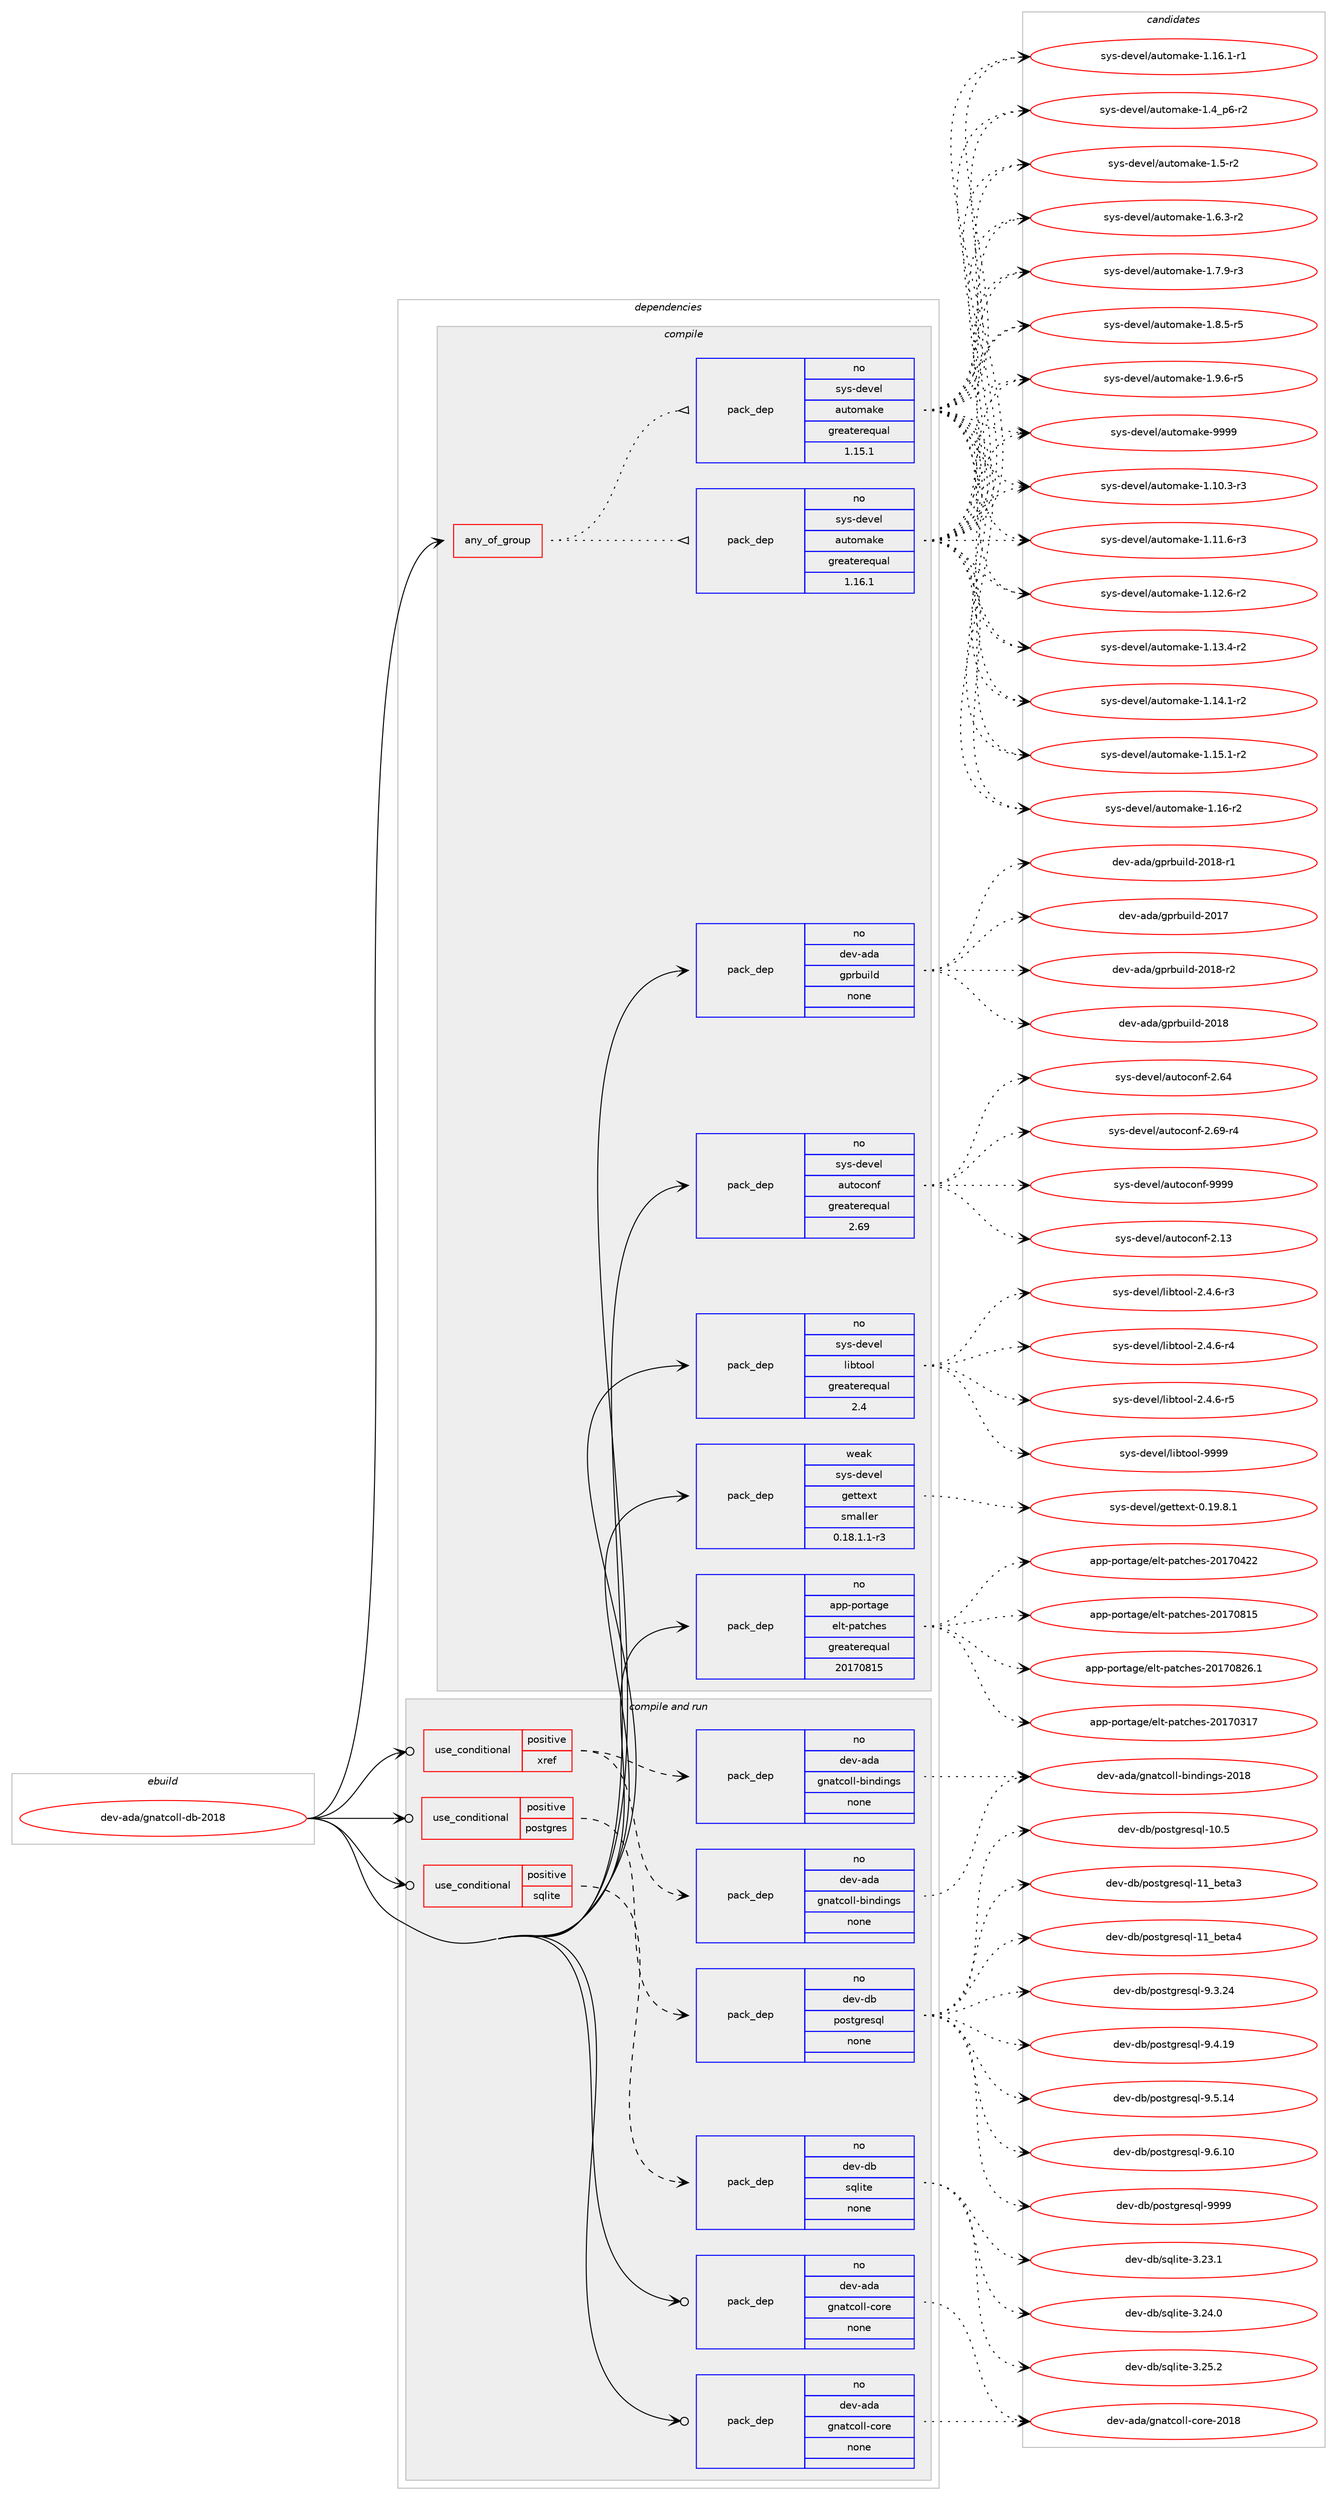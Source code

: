 digraph prolog {

# *************
# Graph options
# *************

newrank=true;
concentrate=true;
compound=true;
graph [rankdir=LR,fontname=Helvetica,fontsize=10,ranksep=1.5];#, ranksep=2.5, nodesep=0.2];
edge  [arrowhead=vee];
node  [fontname=Helvetica,fontsize=10];

# **********
# The ebuild
# **********

subgraph cluster_leftcol {
color=gray;
rank=same;
label=<<i>ebuild</i>>;
id [label="dev-ada/gnatcoll-db-2018", color=red, width=4, href="../dev-ada/gnatcoll-db-2018.svg"];
}

# ****************
# The dependencies
# ****************

subgraph cluster_midcol {
color=gray;
label=<<i>dependencies</i>>;
subgraph cluster_compile {
fillcolor="#eeeeee";
style=filled;
label=<<i>compile</i>>;
subgraph any98 {
dependency4458 [label=<<TABLE BORDER="0" CELLBORDER="1" CELLSPACING="0" CELLPADDING="4"><TR><TD CELLPADDING="10">any_of_group</TD></TR></TABLE>>, shape=none, color=red];subgraph pack3343 {
dependency4459 [label=<<TABLE BORDER="0" CELLBORDER="1" CELLSPACING="0" CELLPADDING="4" WIDTH="220"><TR><TD ROWSPAN="6" CELLPADDING="30">pack_dep</TD></TR><TR><TD WIDTH="110">no</TD></TR><TR><TD>sys-devel</TD></TR><TR><TD>automake</TD></TR><TR><TD>greaterequal</TD></TR><TR><TD>1.16.1</TD></TR></TABLE>>, shape=none, color=blue];
}
dependency4458:e -> dependency4459:w [weight=20,style="dotted",arrowhead="oinv"];
subgraph pack3344 {
dependency4460 [label=<<TABLE BORDER="0" CELLBORDER="1" CELLSPACING="0" CELLPADDING="4" WIDTH="220"><TR><TD ROWSPAN="6" CELLPADDING="30">pack_dep</TD></TR><TR><TD WIDTH="110">no</TD></TR><TR><TD>sys-devel</TD></TR><TR><TD>automake</TD></TR><TR><TD>greaterequal</TD></TR><TR><TD>1.15.1</TD></TR></TABLE>>, shape=none, color=blue];
}
dependency4458:e -> dependency4460:w [weight=20,style="dotted",arrowhead="oinv"];
}
id:e -> dependency4458:w [weight=20,style="solid",arrowhead="vee"];
subgraph pack3345 {
dependency4461 [label=<<TABLE BORDER="0" CELLBORDER="1" CELLSPACING="0" CELLPADDING="4" WIDTH="220"><TR><TD ROWSPAN="6" CELLPADDING="30">pack_dep</TD></TR><TR><TD WIDTH="110">no</TD></TR><TR><TD>app-portage</TD></TR><TR><TD>elt-patches</TD></TR><TR><TD>greaterequal</TD></TR><TR><TD>20170815</TD></TR></TABLE>>, shape=none, color=blue];
}
id:e -> dependency4461:w [weight=20,style="solid",arrowhead="vee"];
subgraph pack3346 {
dependency4462 [label=<<TABLE BORDER="0" CELLBORDER="1" CELLSPACING="0" CELLPADDING="4" WIDTH="220"><TR><TD ROWSPAN="6" CELLPADDING="30">pack_dep</TD></TR><TR><TD WIDTH="110">no</TD></TR><TR><TD>dev-ada</TD></TR><TR><TD>gprbuild</TD></TR><TR><TD>none</TD></TR><TR><TD></TD></TR></TABLE>>, shape=none, color=blue];
}
id:e -> dependency4462:w [weight=20,style="solid",arrowhead="vee"];
subgraph pack3347 {
dependency4463 [label=<<TABLE BORDER="0" CELLBORDER="1" CELLSPACING="0" CELLPADDING="4" WIDTH="220"><TR><TD ROWSPAN="6" CELLPADDING="30">pack_dep</TD></TR><TR><TD WIDTH="110">no</TD></TR><TR><TD>sys-devel</TD></TR><TR><TD>autoconf</TD></TR><TR><TD>greaterequal</TD></TR><TR><TD>2.69</TD></TR></TABLE>>, shape=none, color=blue];
}
id:e -> dependency4463:w [weight=20,style="solid",arrowhead="vee"];
subgraph pack3348 {
dependency4464 [label=<<TABLE BORDER="0" CELLBORDER="1" CELLSPACING="0" CELLPADDING="4" WIDTH="220"><TR><TD ROWSPAN="6" CELLPADDING="30">pack_dep</TD></TR><TR><TD WIDTH="110">no</TD></TR><TR><TD>sys-devel</TD></TR><TR><TD>libtool</TD></TR><TR><TD>greaterequal</TD></TR><TR><TD>2.4</TD></TR></TABLE>>, shape=none, color=blue];
}
id:e -> dependency4464:w [weight=20,style="solid",arrowhead="vee"];
subgraph pack3349 {
dependency4465 [label=<<TABLE BORDER="0" CELLBORDER="1" CELLSPACING="0" CELLPADDING="4" WIDTH="220"><TR><TD ROWSPAN="6" CELLPADDING="30">pack_dep</TD></TR><TR><TD WIDTH="110">weak</TD></TR><TR><TD>sys-devel</TD></TR><TR><TD>gettext</TD></TR><TR><TD>smaller</TD></TR><TR><TD>0.18.1.1-r3</TD></TR></TABLE>>, shape=none, color=blue];
}
id:e -> dependency4465:w [weight=20,style="solid",arrowhead="vee"];
}
subgraph cluster_compileandrun {
fillcolor="#eeeeee";
style=filled;
label=<<i>compile and run</i>>;
subgraph cond1011 {
dependency4466 [label=<<TABLE BORDER="0" CELLBORDER="1" CELLSPACING="0" CELLPADDING="4"><TR><TD ROWSPAN="3" CELLPADDING="10">use_conditional</TD></TR><TR><TD>positive</TD></TR><TR><TD>postgres</TD></TR></TABLE>>, shape=none, color=red];
subgraph pack3350 {
dependency4467 [label=<<TABLE BORDER="0" CELLBORDER="1" CELLSPACING="0" CELLPADDING="4" WIDTH="220"><TR><TD ROWSPAN="6" CELLPADDING="30">pack_dep</TD></TR><TR><TD WIDTH="110">no</TD></TR><TR><TD>dev-db</TD></TR><TR><TD>postgresql</TD></TR><TR><TD>none</TD></TR><TR><TD></TD></TR></TABLE>>, shape=none, color=blue];
}
dependency4466:e -> dependency4467:w [weight=20,style="dashed",arrowhead="vee"];
}
id:e -> dependency4466:w [weight=20,style="solid",arrowhead="odotvee"];
subgraph cond1012 {
dependency4468 [label=<<TABLE BORDER="0" CELLBORDER="1" CELLSPACING="0" CELLPADDING="4"><TR><TD ROWSPAN="3" CELLPADDING="10">use_conditional</TD></TR><TR><TD>positive</TD></TR><TR><TD>sqlite</TD></TR></TABLE>>, shape=none, color=red];
subgraph pack3351 {
dependency4469 [label=<<TABLE BORDER="0" CELLBORDER="1" CELLSPACING="0" CELLPADDING="4" WIDTH="220"><TR><TD ROWSPAN="6" CELLPADDING="30">pack_dep</TD></TR><TR><TD WIDTH="110">no</TD></TR><TR><TD>dev-db</TD></TR><TR><TD>sqlite</TD></TR><TR><TD>none</TD></TR><TR><TD></TD></TR></TABLE>>, shape=none, color=blue];
}
dependency4468:e -> dependency4469:w [weight=20,style="dashed",arrowhead="vee"];
}
id:e -> dependency4468:w [weight=20,style="solid",arrowhead="odotvee"];
subgraph cond1013 {
dependency4470 [label=<<TABLE BORDER="0" CELLBORDER="1" CELLSPACING="0" CELLPADDING="4"><TR><TD ROWSPAN="3" CELLPADDING="10">use_conditional</TD></TR><TR><TD>positive</TD></TR><TR><TD>xref</TD></TR></TABLE>>, shape=none, color=red];
subgraph pack3352 {
dependency4471 [label=<<TABLE BORDER="0" CELLBORDER="1" CELLSPACING="0" CELLPADDING="4" WIDTH="220"><TR><TD ROWSPAN="6" CELLPADDING="30">pack_dep</TD></TR><TR><TD WIDTH="110">no</TD></TR><TR><TD>dev-ada</TD></TR><TR><TD>gnatcoll-bindings</TD></TR><TR><TD>none</TD></TR><TR><TD></TD></TR></TABLE>>, shape=none, color=blue];
}
dependency4470:e -> dependency4471:w [weight=20,style="dashed",arrowhead="vee"];
subgraph pack3353 {
dependency4472 [label=<<TABLE BORDER="0" CELLBORDER="1" CELLSPACING="0" CELLPADDING="4" WIDTH="220"><TR><TD ROWSPAN="6" CELLPADDING="30">pack_dep</TD></TR><TR><TD WIDTH="110">no</TD></TR><TR><TD>dev-ada</TD></TR><TR><TD>gnatcoll-bindings</TD></TR><TR><TD>none</TD></TR><TR><TD></TD></TR></TABLE>>, shape=none, color=blue];
}
dependency4470:e -> dependency4472:w [weight=20,style="dashed",arrowhead="vee"];
}
id:e -> dependency4470:w [weight=20,style="solid",arrowhead="odotvee"];
subgraph pack3354 {
dependency4473 [label=<<TABLE BORDER="0" CELLBORDER="1" CELLSPACING="0" CELLPADDING="4" WIDTH="220"><TR><TD ROWSPAN="6" CELLPADDING="30">pack_dep</TD></TR><TR><TD WIDTH="110">no</TD></TR><TR><TD>dev-ada</TD></TR><TR><TD>gnatcoll-core</TD></TR><TR><TD>none</TD></TR><TR><TD></TD></TR></TABLE>>, shape=none, color=blue];
}
id:e -> dependency4473:w [weight=20,style="solid",arrowhead="odotvee"];
subgraph pack3355 {
dependency4474 [label=<<TABLE BORDER="0" CELLBORDER="1" CELLSPACING="0" CELLPADDING="4" WIDTH="220"><TR><TD ROWSPAN="6" CELLPADDING="30">pack_dep</TD></TR><TR><TD WIDTH="110">no</TD></TR><TR><TD>dev-ada</TD></TR><TR><TD>gnatcoll-core</TD></TR><TR><TD>none</TD></TR><TR><TD></TD></TR></TABLE>>, shape=none, color=blue];
}
id:e -> dependency4474:w [weight=20,style="solid",arrowhead="odotvee"];
}
subgraph cluster_run {
fillcolor="#eeeeee";
style=filled;
label=<<i>run</i>>;
}
}

# **************
# The candidates
# **************

subgraph cluster_choices {
rank=same;
color=gray;
label=<<i>candidates</i>>;

subgraph choice3343 {
color=black;
nodesep=1;
choice11512111545100101118101108479711711611110997107101454946494846514511451 [label="sys-devel/automake-1.10.3-r3", color=red, width=4,href="../sys-devel/automake-1.10.3-r3.svg"];
choice11512111545100101118101108479711711611110997107101454946494946544511451 [label="sys-devel/automake-1.11.6-r3", color=red, width=4,href="../sys-devel/automake-1.11.6-r3.svg"];
choice11512111545100101118101108479711711611110997107101454946495046544511450 [label="sys-devel/automake-1.12.6-r2", color=red, width=4,href="../sys-devel/automake-1.12.6-r2.svg"];
choice11512111545100101118101108479711711611110997107101454946495146524511450 [label="sys-devel/automake-1.13.4-r2", color=red, width=4,href="../sys-devel/automake-1.13.4-r2.svg"];
choice11512111545100101118101108479711711611110997107101454946495246494511450 [label="sys-devel/automake-1.14.1-r2", color=red, width=4,href="../sys-devel/automake-1.14.1-r2.svg"];
choice11512111545100101118101108479711711611110997107101454946495346494511450 [label="sys-devel/automake-1.15.1-r2", color=red, width=4,href="../sys-devel/automake-1.15.1-r2.svg"];
choice1151211154510010111810110847971171161111099710710145494649544511450 [label="sys-devel/automake-1.16-r2", color=red, width=4,href="../sys-devel/automake-1.16-r2.svg"];
choice11512111545100101118101108479711711611110997107101454946495446494511449 [label="sys-devel/automake-1.16.1-r1", color=red, width=4,href="../sys-devel/automake-1.16.1-r1.svg"];
choice115121115451001011181011084797117116111109971071014549465295112544511450 [label="sys-devel/automake-1.4_p6-r2", color=red, width=4,href="../sys-devel/automake-1.4_p6-r2.svg"];
choice11512111545100101118101108479711711611110997107101454946534511450 [label="sys-devel/automake-1.5-r2", color=red, width=4,href="../sys-devel/automake-1.5-r2.svg"];
choice115121115451001011181011084797117116111109971071014549465446514511450 [label="sys-devel/automake-1.6.3-r2", color=red, width=4,href="../sys-devel/automake-1.6.3-r2.svg"];
choice115121115451001011181011084797117116111109971071014549465546574511451 [label="sys-devel/automake-1.7.9-r3", color=red, width=4,href="../sys-devel/automake-1.7.9-r3.svg"];
choice115121115451001011181011084797117116111109971071014549465646534511453 [label="sys-devel/automake-1.8.5-r5", color=red, width=4,href="../sys-devel/automake-1.8.5-r5.svg"];
choice115121115451001011181011084797117116111109971071014549465746544511453 [label="sys-devel/automake-1.9.6-r5", color=red, width=4,href="../sys-devel/automake-1.9.6-r5.svg"];
choice115121115451001011181011084797117116111109971071014557575757 [label="sys-devel/automake-9999", color=red, width=4,href="../sys-devel/automake-9999.svg"];
dependency4459:e -> choice11512111545100101118101108479711711611110997107101454946494846514511451:w [style=dotted,weight="100"];
dependency4459:e -> choice11512111545100101118101108479711711611110997107101454946494946544511451:w [style=dotted,weight="100"];
dependency4459:e -> choice11512111545100101118101108479711711611110997107101454946495046544511450:w [style=dotted,weight="100"];
dependency4459:e -> choice11512111545100101118101108479711711611110997107101454946495146524511450:w [style=dotted,weight="100"];
dependency4459:e -> choice11512111545100101118101108479711711611110997107101454946495246494511450:w [style=dotted,weight="100"];
dependency4459:e -> choice11512111545100101118101108479711711611110997107101454946495346494511450:w [style=dotted,weight="100"];
dependency4459:e -> choice1151211154510010111810110847971171161111099710710145494649544511450:w [style=dotted,weight="100"];
dependency4459:e -> choice11512111545100101118101108479711711611110997107101454946495446494511449:w [style=dotted,weight="100"];
dependency4459:e -> choice115121115451001011181011084797117116111109971071014549465295112544511450:w [style=dotted,weight="100"];
dependency4459:e -> choice11512111545100101118101108479711711611110997107101454946534511450:w [style=dotted,weight="100"];
dependency4459:e -> choice115121115451001011181011084797117116111109971071014549465446514511450:w [style=dotted,weight="100"];
dependency4459:e -> choice115121115451001011181011084797117116111109971071014549465546574511451:w [style=dotted,weight="100"];
dependency4459:e -> choice115121115451001011181011084797117116111109971071014549465646534511453:w [style=dotted,weight="100"];
dependency4459:e -> choice115121115451001011181011084797117116111109971071014549465746544511453:w [style=dotted,weight="100"];
dependency4459:e -> choice115121115451001011181011084797117116111109971071014557575757:w [style=dotted,weight="100"];
}
subgraph choice3344 {
color=black;
nodesep=1;
choice11512111545100101118101108479711711611110997107101454946494846514511451 [label="sys-devel/automake-1.10.3-r3", color=red, width=4,href="../sys-devel/automake-1.10.3-r3.svg"];
choice11512111545100101118101108479711711611110997107101454946494946544511451 [label="sys-devel/automake-1.11.6-r3", color=red, width=4,href="../sys-devel/automake-1.11.6-r3.svg"];
choice11512111545100101118101108479711711611110997107101454946495046544511450 [label="sys-devel/automake-1.12.6-r2", color=red, width=4,href="../sys-devel/automake-1.12.6-r2.svg"];
choice11512111545100101118101108479711711611110997107101454946495146524511450 [label="sys-devel/automake-1.13.4-r2", color=red, width=4,href="../sys-devel/automake-1.13.4-r2.svg"];
choice11512111545100101118101108479711711611110997107101454946495246494511450 [label="sys-devel/automake-1.14.1-r2", color=red, width=4,href="../sys-devel/automake-1.14.1-r2.svg"];
choice11512111545100101118101108479711711611110997107101454946495346494511450 [label="sys-devel/automake-1.15.1-r2", color=red, width=4,href="../sys-devel/automake-1.15.1-r2.svg"];
choice1151211154510010111810110847971171161111099710710145494649544511450 [label="sys-devel/automake-1.16-r2", color=red, width=4,href="../sys-devel/automake-1.16-r2.svg"];
choice11512111545100101118101108479711711611110997107101454946495446494511449 [label="sys-devel/automake-1.16.1-r1", color=red, width=4,href="../sys-devel/automake-1.16.1-r1.svg"];
choice115121115451001011181011084797117116111109971071014549465295112544511450 [label="sys-devel/automake-1.4_p6-r2", color=red, width=4,href="../sys-devel/automake-1.4_p6-r2.svg"];
choice11512111545100101118101108479711711611110997107101454946534511450 [label="sys-devel/automake-1.5-r2", color=red, width=4,href="../sys-devel/automake-1.5-r2.svg"];
choice115121115451001011181011084797117116111109971071014549465446514511450 [label="sys-devel/automake-1.6.3-r2", color=red, width=4,href="../sys-devel/automake-1.6.3-r2.svg"];
choice115121115451001011181011084797117116111109971071014549465546574511451 [label="sys-devel/automake-1.7.9-r3", color=red, width=4,href="../sys-devel/automake-1.7.9-r3.svg"];
choice115121115451001011181011084797117116111109971071014549465646534511453 [label="sys-devel/automake-1.8.5-r5", color=red, width=4,href="../sys-devel/automake-1.8.5-r5.svg"];
choice115121115451001011181011084797117116111109971071014549465746544511453 [label="sys-devel/automake-1.9.6-r5", color=red, width=4,href="../sys-devel/automake-1.9.6-r5.svg"];
choice115121115451001011181011084797117116111109971071014557575757 [label="sys-devel/automake-9999", color=red, width=4,href="../sys-devel/automake-9999.svg"];
dependency4460:e -> choice11512111545100101118101108479711711611110997107101454946494846514511451:w [style=dotted,weight="100"];
dependency4460:e -> choice11512111545100101118101108479711711611110997107101454946494946544511451:w [style=dotted,weight="100"];
dependency4460:e -> choice11512111545100101118101108479711711611110997107101454946495046544511450:w [style=dotted,weight="100"];
dependency4460:e -> choice11512111545100101118101108479711711611110997107101454946495146524511450:w [style=dotted,weight="100"];
dependency4460:e -> choice11512111545100101118101108479711711611110997107101454946495246494511450:w [style=dotted,weight="100"];
dependency4460:e -> choice11512111545100101118101108479711711611110997107101454946495346494511450:w [style=dotted,weight="100"];
dependency4460:e -> choice1151211154510010111810110847971171161111099710710145494649544511450:w [style=dotted,weight="100"];
dependency4460:e -> choice11512111545100101118101108479711711611110997107101454946495446494511449:w [style=dotted,weight="100"];
dependency4460:e -> choice115121115451001011181011084797117116111109971071014549465295112544511450:w [style=dotted,weight="100"];
dependency4460:e -> choice11512111545100101118101108479711711611110997107101454946534511450:w [style=dotted,weight="100"];
dependency4460:e -> choice115121115451001011181011084797117116111109971071014549465446514511450:w [style=dotted,weight="100"];
dependency4460:e -> choice115121115451001011181011084797117116111109971071014549465546574511451:w [style=dotted,weight="100"];
dependency4460:e -> choice115121115451001011181011084797117116111109971071014549465646534511453:w [style=dotted,weight="100"];
dependency4460:e -> choice115121115451001011181011084797117116111109971071014549465746544511453:w [style=dotted,weight="100"];
dependency4460:e -> choice115121115451001011181011084797117116111109971071014557575757:w [style=dotted,weight="100"];
}
subgraph choice3345 {
color=black;
nodesep=1;
choice97112112451121111141169710310147101108116451129711699104101115455048495548514955 [label="app-portage/elt-patches-20170317", color=red, width=4,href="../app-portage/elt-patches-20170317.svg"];
choice97112112451121111141169710310147101108116451129711699104101115455048495548525050 [label="app-portage/elt-patches-20170422", color=red, width=4,href="../app-portage/elt-patches-20170422.svg"];
choice97112112451121111141169710310147101108116451129711699104101115455048495548564953 [label="app-portage/elt-patches-20170815", color=red, width=4,href="../app-portage/elt-patches-20170815.svg"];
choice971121124511211111411697103101471011081164511297116991041011154550484955485650544649 [label="app-portage/elt-patches-20170826.1", color=red, width=4,href="../app-portage/elt-patches-20170826.1.svg"];
dependency4461:e -> choice97112112451121111141169710310147101108116451129711699104101115455048495548514955:w [style=dotted,weight="100"];
dependency4461:e -> choice97112112451121111141169710310147101108116451129711699104101115455048495548525050:w [style=dotted,weight="100"];
dependency4461:e -> choice97112112451121111141169710310147101108116451129711699104101115455048495548564953:w [style=dotted,weight="100"];
dependency4461:e -> choice971121124511211111411697103101471011081164511297116991041011154550484955485650544649:w [style=dotted,weight="100"];
}
subgraph choice3346 {
color=black;
nodesep=1;
choice10010111845971009747103112114981171051081004550484956 [label="dev-ada/gprbuild-2018", color=red, width=4,href="../dev-ada/gprbuild-2018.svg"];
choice100101118459710097471031121149811710510810045504849564511449 [label="dev-ada/gprbuild-2018-r1", color=red, width=4,href="../dev-ada/gprbuild-2018-r1.svg"];
choice10010111845971009747103112114981171051081004550484955 [label="dev-ada/gprbuild-2017", color=red, width=4,href="../dev-ada/gprbuild-2017.svg"];
choice100101118459710097471031121149811710510810045504849564511450 [label="dev-ada/gprbuild-2018-r2", color=red, width=4,href="../dev-ada/gprbuild-2018-r2.svg"];
dependency4462:e -> choice10010111845971009747103112114981171051081004550484956:w [style=dotted,weight="100"];
dependency4462:e -> choice100101118459710097471031121149811710510810045504849564511449:w [style=dotted,weight="100"];
dependency4462:e -> choice10010111845971009747103112114981171051081004550484955:w [style=dotted,weight="100"];
dependency4462:e -> choice100101118459710097471031121149811710510810045504849564511450:w [style=dotted,weight="100"];
}
subgraph choice3347 {
color=black;
nodesep=1;
choice115121115451001011181011084797117116111991111101024550464951 [label="sys-devel/autoconf-2.13", color=red, width=4,href="../sys-devel/autoconf-2.13.svg"];
choice115121115451001011181011084797117116111991111101024550465452 [label="sys-devel/autoconf-2.64", color=red, width=4,href="../sys-devel/autoconf-2.64.svg"];
choice1151211154510010111810110847971171161119911111010245504654574511452 [label="sys-devel/autoconf-2.69-r4", color=red, width=4,href="../sys-devel/autoconf-2.69-r4.svg"];
choice115121115451001011181011084797117116111991111101024557575757 [label="sys-devel/autoconf-9999", color=red, width=4,href="../sys-devel/autoconf-9999.svg"];
dependency4463:e -> choice115121115451001011181011084797117116111991111101024550464951:w [style=dotted,weight="100"];
dependency4463:e -> choice115121115451001011181011084797117116111991111101024550465452:w [style=dotted,weight="100"];
dependency4463:e -> choice1151211154510010111810110847971171161119911111010245504654574511452:w [style=dotted,weight="100"];
dependency4463:e -> choice115121115451001011181011084797117116111991111101024557575757:w [style=dotted,weight="100"];
}
subgraph choice3348 {
color=black;
nodesep=1;
choice1151211154510010111810110847108105981161111111084550465246544511451 [label="sys-devel/libtool-2.4.6-r3", color=red, width=4,href="../sys-devel/libtool-2.4.6-r3.svg"];
choice1151211154510010111810110847108105981161111111084550465246544511452 [label="sys-devel/libtool-2.4.6-r4", color=red, width=4,href="../sys-devel/libtool-2.4.6-r4.svg"];
choice1151211154510010111810110847108105981161111111084550465246544511453 [label="sys-devel/libtool-2.4.6-r5", color=red, width=4,href="../sys-devel/libtool-2.4.6-r5.svg"];
choice1151211154510010111810110847108105981161111111084557575757 [label="sys-devel/libtool-9999", color=red, width=4,href="../sys-devel/libtool-9999.svg"];
dependency4464:e -> choice1151211154510010111810110847108105981161111111084550465246544511451:w [style=dotted,weight="100"];
dependency4464:e -> choice1151211154510010111810110847108105981161111111084550465246544511452:w [style=dotted,weight="100"];
dependency4464:e -> choice1151211154510010111810110847108105981161111111084550465246544511453:w [style=dotted,weight="100"];
dependency4464:e -> choice1151211154510010111810110847108105981161111111084557575757:w [style=dotted,weight="100"];
}
subgraph choice3349 {
color=black;
nodesep=1;
choice1151211154510010111810110847103101116116101120116454846495746564649 [label="sys-devel/gettext-0.19.8.1", color=red, width=4,href="../sys-devel/gettext-0.19.8.1.svg"];
dependency4465:e -> choice1151211154510010111810110847103101116116101120116454846495746564649:w [style=dotted,weight="100"];
}
subgraph choice3350 {
color=black;
nodesep=1;
choice1001011184510098471121111151161031141011151131084549484653 [label="dev-db/postgresql-10.5", color=red, width=4,href="../dev-db/postgresql-10.5.svg"];
choice10010111845100984711211111511610311410111511310845494995981011169751 [label="dev-db/postgresql-11_beta3", color=red, width=4,href="../dev-db/postgresql-11_beta3.svg"];
choice10010111845100984711211111511610311410111511310845494995981011169752 [label="dev-db/postgresql-11_beta4", color=red, width=4,href="../dev-db/postgresql-11_beta4.svg"];
choice10010111845100984711211111511610311410111511310845574651465052 [label="dev-db/postgresql-9.3.24", color=red, width=4,href="../dev-db/postgresql-9.3.24.svg"];
choice10010111845100984711211111511610311410111511310845574652464957 [label="dev-db/postgresql-9.4.19", color=red, width=4,href="../dev-db/postgresql-9.4.19.svg"];
choice10010111845100984711211111511610311410111511310845574653464952 [label="dev-db/postgresql-9.5.14", color=red, width=4,href="../dev-db/postgresql-9.5.14.svg"];
choice10010111845100984711211111511610311410111511310845574654464948 [label="dev-db/postgresql-9.6.10", color=red, width=4,href="../dev-db/postgresql-9.6.10.svg"];
choice1001011184510098471121111151161031141011151131084557575757 [label="dev-db/postgresql-9999", color=red, width=4,href="../dev-db/postgresql-9999.svg"];
dependency4467:e -> choice1001011184510098471121111151161031141011151131084549484653:w [style=dotted,weight="100"];
dependency4467:e -> choice10010111845100984711211111511610311410111511310845494995981011169751:w [style=dotted,weight="100"];
dependency4467:e -> choice10010111845100984711211111511610311410111511310845494995981011169752:w [style=dotted,weight="100"];
dependency4467:e -> choice10010111845100984711211111511610311410111511310845574651465052:w [style=dotted,weight="100"];
dependency4467:e -> choice10010111845100984711211111511610311410111511310845574652464957:w [style=dotted,weight="100"];
dependency4467:e -> choice10010111845100984711211111511610311410111511310845574653464952:w [style=dotted,weight="100"];
dependency4467:e -> choice10010111845100984711211111511610311410111511310845574654464948:w [style=dotted,weight="100"];
dependency4467:e -> choice1001011184510098471121111151161031141011151131084557575757:w [style=dotted,weight="100"];
}
subgraph choice3351 {
color=black;
nodesep=1;
choice10010111845100984711511310810511610145514650514649 [label="dev-db/sqlite-3.23.1", color=red, width=4,href="../dev-db/sqlite-3.23.1.svg"];
choice10010111845100984711511310810511610145514650524648 [label="dev-db/sqlite-3.24.0", color=red, width=4,href="../dev-db/sqlite-3.24.0.svg"];
choice10010111845100984711511310810511610145514650534650 [label="dev-db/sqlite-3.25.2", color=red, width=4,href="../dev-db/sqlite-3.25.2.svg"];
dependency4469:e -> choice10010111845100984711511310810511610145514650514649:w [style=dotted,weight="100"];
dependency4469:e -> choice10010111845100984711511310810511610145514650524648:w [style=dotted,weight="100"];
dependency4469:e -> choice10010111845100984711511310810511610145514650534650:w [style=dotted,weight="100"];
}
subgraph choice3352 {
color=black;
nodesep=1;
choice10010111845971009747103110971169911110810845981051101001051101031154550484956 [label="dev-ada/gnatcoll-bindings-2018", color=red, width=4,href="../dev-ada/gnatcoll-bindings-2018.svg"];
dependency4471:e -> choice10010111845971009747103110971169911110810845981051101001051101031154550484956:w [style=dotted,weight="100"];
}
subgraph choice3353 {
color=black;
nodesep=1;
choice10010111845971009747103110971169911110810845981051101001051101031154550484956 [label="dev-ada/gnatcoll-bindings-2018", color=red, width=4,href="../dev-ada/gnatcoll-bindings-2018.svg"];
dependency4472:e -> choice10010111845971009747103110971169911110810845981051101001051101031154550484956:w [style=dotted,weight="100"];
}
subgraph choice3354 {
color=black;
nodesep=1;
choice10010111845971009747103110971169911110810845991111141014550484956 [label="dev-ada/gnatcoll-core-2018", color=red, width=4,href="../dev-ada/gnatcoll-core-2018.svg"];
dependency4473:e -> choice10010111845971009747103110971169911110810845991111141014550484956:w [style=dotted,weight="100"];
}
subgraph choice3355 {
color=black;
nodesep=1;
choice10010111845971009747103110971169911110810845991111141014550484956 [label="dev-ada/gnatcoll-core-2018", color=red, width=4,href="../dev-ada/gnatcoll-core-2018.svg"];
dependency4474:e -> choice10010111845971009747103110971169911110810845991111141014550484956:w [style=dotted,weight="100"];
}
}

}
